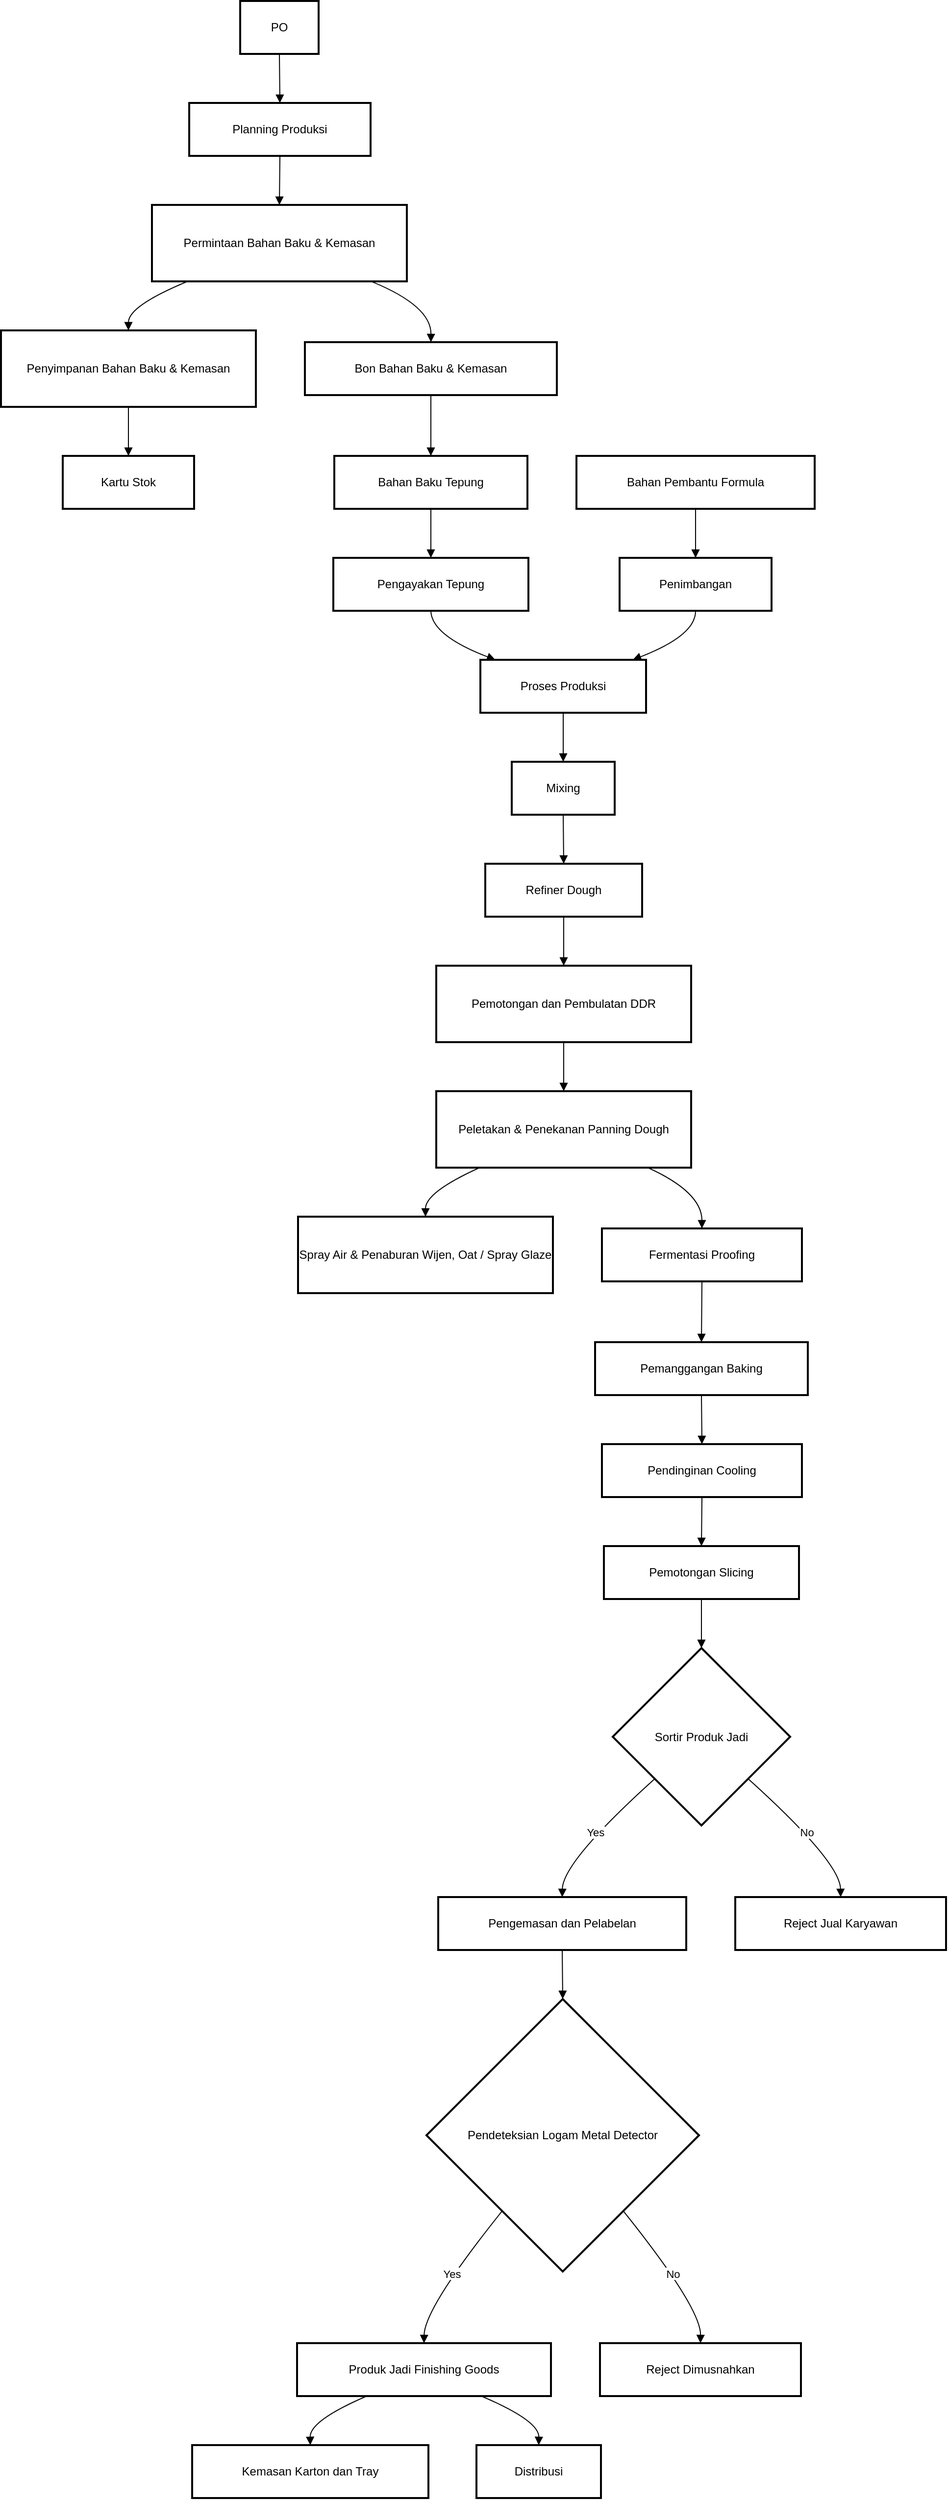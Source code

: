<mxfile version="26.2.9">
  <diagram name="Page-1" id="eMKyfUuXtEWbFmcIX-S9">
    <mxGraphModel dx="1627" dy="1106" grid="1" gridSize="10" guides="1" tooltips="1" connect="1" arrows="1" fold="1" page="1" pageScale="1" pageWidth="850" pageHeight="1100" math="0" shadow="0">
      <root>
        <mxCell id="0" />
        <mxCell id="1" parent="0" />
        <mxCell id="V4qpen_-_6Bv_9mfWIA8-1" value="PO" style="whiteSpace=wrap;strokeWidth=2;" vertex="1" parent="1">
          <mxGeometry x="264" y="20" width="80" height="54" as="geometry" />
        </mxCell>
        <mxCell id="V4qpen_-_6Bv_9mfWIA8-2" value="Planning Produksi" style="whiteSpace=wrap;strokeWidth=2;" vertex="1" parent="1">
          <mxGeometry x="212" y="124" width="185" height="54" as="geometry" />
        </mxCell>
        <mxCell id="V4qpen_-_6Bv_9mfWIA8-3" value="Permintaan Bahan Baku &amp; Kemasan" style="whiteSpace=wrap;strokeWidth=2;" vertex="1" parent="1">
          <mxGeometry x="174" y="228" width="260" height="78" as="geometry" />
        </mxCell>
        <mxCell id="V4qpen_-_6Bv_9mfWIA8-4" value="Bon Bahan Baku &amp; Kemasan" style="whiteSpace=wrap;strokeWidth=2;" vertex="1" parent="1">
          <mxGeometry x="330" y="368" width="257" height="54" as="geometry" />
        </mxCell>
        <mxCell id="V4qpen_-_6Bv_9mfWIA8-5" value="Penyimpanan Bahan Baku &amp; Kemasan" style="whiteSpace=wrap;strokeWidth=2;" vertex="1" parent="1">
          <mxGeometry x="20" y="356" width="260" height="78" as="geometry" />
        </mxCell>
        <mxCell id="V4qpen_-_6Bv_9mfWIA8-6" value="Kartu Stok" style="whiteSpace=wrap;strokeWidth=2;" vertex="1" parent="1">
          <mxGeometry x="83" y="484" width="134" height="54" as="geometry" />
        </mxCell>
        <mxCell id="V4qpen_-_6Bv_9mfWIA8-7" value="Bahan Baku Tepung" style="whiteSpace=wrap;strokeWidth=2;" vertex="1" parent="1">
          <mxGeometry x="360" y="484" width="197" height="54" as="geometry" />
        </mxCell>
        <mxCell id="V4qpen_-_6Bv_9mfWIA8-8" value="Pengayakan Tepung" style="whiteSpace=wrap;strokeWidth=2;" vertex="1" parent="1">
          <mxGeometry x="359" y="588" width="199" height="54" as="geometry" />
        </mxCell>
        <mxCell id="V4qpen_-_6Bv_9mfWIA8-9" value="Proses Produksi" style="whiteSpace=wrap;strokeWidth=2;" vertex="1" parent="1">
          <mxGeometry x="509" y="692" width="169" height="54" as="geometry" />
        </mxCell>
        <mxCell id="V4qpen_-_6Bv_9mfWIA8-10" value="Bahan Pembantu Formula" style="whiteSpace=wrap;strokeWidth=2;" vertex="1" parent="1">
          <mxGeometry x="607" y="484" width="243" height="54" as="geometry" />
        </mxCell>
        <mxCell id="V4qpen_-_6Bv_9mfWIA8-11" value="Penimbangan" style="whiteSpace=wrap;strokeWidth=2;" vertex="1" parent="1">
          <mxGeometry x="651" y="588" width="155" height="54" as="geometry" />
        </mxCell>
        <mxCell id="V4qpen_-_6Bv_9mfWIA8-12" value="Mixing" style="whiteSpace=wrap;strokeWidth=2;" vertex="1" parent="1">
          <mxGeometry x="541" y="796" width="105" height="54" as="geometry" />
        </mxCell>
        <mxCell id="V4qpen_-_6Bv_9mfWIA8-13" value="Refiner Dough" style="whiteSpace=wrap;strokeWidth=2;" vertex="1" parent="1">
          <mxGeometry x="514" y="900" width="160" height="54" as="geometry" />
        </mxCell>
        <mxCell id="V4qpen_-_6Bv_9mfWIA8-14" value="Pemotongan dan Pembulatan DDR" style="whiteSpace=wrap;strokeWidth=2;" vertex="1" parent="1">
          <mxGeometry x="464" y="1004" width="260" height="78" as="geometry" />
        </mxCell>
        <mxCell id="V4qpen_-_6Bv_9mfWIA8-15" value="Peletakan &amp; Penekanan Panning Dough" style="whiteSpace=wrap;strokeWidth=2;" vertex="1" parent="1">
          <mxGeometry x="464" y="1132" width="260" height="78" as="geometry" />
        </mxCell>
        <mxCell id="V4qpen_-_6Bv_9mfWIA8-16" value="Spray Air &amp; Penaburan Wijen, Oat / Spray Glaze" style="whiteSpace=wrap;strokeWidth=2;" vertex="1" parent="1">
          <mxGeometry x="323" y="1260" width="260" height="78" as="geometry" />
        </mxCell>
        <mxCell id="V4qpen_-_6Bv_9mfWIA8-17" value="Fermentasi Proofing" style="whiteSpace=wrap;strokeWidth=2;" vertex="1" parent="1">
          <mxGeometry x="633" y="1272" width="204" height="54" as="geometry" />
        </mxCell>
        <mxCell id="V4qpen_-_6Bv_9mfWIA8-18" value="Pemanggangan Baking" style="whiteSpace=wrap;strokeWidth=2;" vertex="1" parent="1">
          <mxGeometry x="626" y="1388" width="217" height="54" as="geometry" />
        </mxCell>
        <mxCell id="V4qpen_-_6Bv_9mfWIA8-19" value="Pendinginan Cooling" style="whiteSpace=wrap;strokeWidth=2;" vertex="1" parent="1">
          <mxGeometry x="633" y="1492" width="204" height="54" as="geometry" />
        </mxCell>
        <mxCell id="V4qpen_-_6Bv_9mfWIA8-20" value="Pemotongan Slicing" style="whiteSpace=wrap;strokeWidth=2;" vertex="1" parent="1">
          <mxGeometry x="635" y="1596" width="199" height="54" as="geometry" />
        </mxCell>
        <mxCell id="V4qpen_-_6Bv_9mfWIA8-21" value="Sortir Produk Jadi" style="rhombus;strokeWidth=2;whiteSpace=wrap;" vertex="1" parent="1">
          <mxGeometry x="644" y="1700" width="181" height="181" as="geometry" />
        </mxCell>
        <mxCell id="V4qpen_-_6Bv_9mfWIA8-22" value="Pengemasan dan Pelabelan" style="whiteSpace=wrap;strokeWidth=2;" vertex="1" parent="1">
          <mxGeometry x="466" y="1954" width="253" height="54" as="geometry" />
        </mxCell>
        <mxCell id="V4qpen_-_6Bv_9mfWIA8-23" value="Reject Jual Karyawan" style="whiteSpace=wrap;strokeWidth=2;" vertex="1" parent="1">
          <mxGeometry x="769" y="1954" width="215" height="54" as="geometry" />
        </mxCell>
        <mxCell id="V4qpen_-_6Bv_9mfWIA8-24" value="Pendeteksian Logam Metal Detector" style="rhombus;strokeWidth=2;whiteSpace=wrap;" vertex="1" parent="1">
          <mxGeometry x="454" y="2058" width="278" height="278" as="geometry" />
        </mxCell>
        <mxCell id="V4qpen_-_6Bv_9mfWIA8-25" value="Produk Jadi Finishing Goods" style="whiteSpace=wrap;strokeWidth=2;" vertex="1" parent="1">
          <mxGeometry x="322" y="2409" width="259" height="54" as="geometry" />
        </mxCell>
        <mxCell id="V4qpen_-_6Bv_9mfWIA8-26" value="Reject Dimusnahkan" style="whiteSpace=wrap;strokeWidth=2;" vertex="1" parent="1">
          <mxGeometry x="631" y="2409" width="205" height="54" as="geometry" />
        </mxCell>
        <mxCell id="V4qpen_-_6Bv_9mfWIA8-27" value="Kemasan Karton dan Tray" style="whiteSpace=wrap;strokeWidth=2;" vertex="1" parent="1">
          <mxGeometry x="215" y="2513" width="241" height="54" as="geometry" />
        </mxCell>
        <mxCell id="V4qpen_-_6Bv_9mfWIA8-28" value="Distribusi" style="whiteSpace=wrap;strokeWidth=2;" vertex="1" parent="1">
          <mxGeometry x="505" y="2513" width="127" height="54" as="geometry" />
        </mxCell>
        <mxCell id="V4qpen_-_6Bv_9mfWIA8-29" value="" style="curved=1;startArrow=none;endArrow=block;exitX=0.5;exitY=1;entryX=0.5;entryY=0;rounded=0;" edge="1" parent="1" source="V4qpen_-_6Bv_9mfWIA8-1" target="V4qpen_-_6Bv_9mfWIA8-2">
          <mxGeometry relative="1" as="geometry">
            <Array as="points" />
          </mxGeometry>
        </mxCell>
        <mxCell id="V4qpen_-_6Bv_9mfWIA8-30" value="" style="curved=1;startArrow=none;endArrow=block;exitX=0.5;exitY=1;entryX=0.5;entryY=0;rounded=0;" edge="1" parent="1" source="V4qpen_-_6Bv_9mfWIA8-2" target="V4qpen_-_6Bv_9mfWIA8-3">
          <mxGeometry relative="1" as="geometry">
            <Array as="points" />
          </mxGeometry>
        </mxCell>
        <mxCell id="V4qpen_-_6Bv_9mfWIA8-31" value="" style="curved=1;startArrow=none;endArrow=block;exitX=0.86;exitY=1;entryX=0.5;entryY=0;rounded=0;" edge="1" parent="1" source="V4qpen_-_6Bv_9mfWIA8-3" target="V4qpen_-_6Bv_9mfWIA8-4">
          <mxGeometry relative="1" as="geometry">
            <Array as="points">
              <mxPoint x="459" y="331" />
            </Array>
          </mxGeometry>
        </mxCell>
        <mxCell id="V4qpen_-_6Bv_9mfWIA8-32" value="" style="curved=1;startArrow=none;endArrow=block;exitX=0.14;exitY=1;entryX=0.5;entryY=0;rounded=0;" edge="1" parent="1" source="V4qpen_-_6Bv_9mfWIA8-3" target="V4qpen_-_6Bv_9mfWIA8-5">
          <mxGeometry relative="1" as="geometry">
            <Array as="points">
              <mxPoint x="150" y="331" />
            </Array>
          </mxGeometry>
        </mxCell>
        <mxCell id="V4qpen_-_6Bv_9mfWIA8-33" value="" style="curved=1;startArrow=none;endArrow=block;exitX=0.5;exitY=1;entryX=0.5;entryY=0;rounded=0;" edge="1" parent="1" source="V4qpen_-_6Bv_9mfWIA8-5" target="V4qpen_-_6Bv_9mfWIA8-6">
          <mxGeometry relative="1" as="geometry">
            <Array as="points" />
          </mxGeometry>
        </mxCell>
        <mxCell id="V4qpen_-_6Bv_9mfWIA8-34" value="" style="curved=1;startArrow=none;endArrow=block;exitX=0.5;exitY=1;entryX=0.5;entryY=0;rounded=0;" edge="1" parent="1" source="V4qpen_-_6Bv_9mfWIA8-4" target="V4qpen_-_6Bv_9mfWIA8-7">
          <mxGeometry relative="1" as="geometry">
            <Array as="points" />
          </mxGeometry>
        </mxCell>
        <mxCell id="V4qpen_-_6Bv_9mfWIA8-35" value="" style="curved=1;startArrow=none;endArrow=block;exitX=0.5;exitY=1;entryX=0.5;entryY=0;rounded=0;" edge="1" parent="1" source="V4qpen_-_6Bv_9mfWIA8-7" target="V4qpen_-_6Bv_9mfWIA8-8">
          <mxGeometry relative="1" as="geometry">
            <Array as="points" />
          </mxGeometry>
        </mxCell>
        <mxCell id="V4qpen_-_6Bv_9mfWIA8-36" value="" style="curved=1;startArrow=none;endArrow=block;exitX=0.5;exitY=1;entryX=0.09;entryY=0;rounded=0;" edge="1" parent="1" source="V4qpen_-_6Bv_9mfWIA8-8" target="V4qpen_-_6Bv_9mfWIA8-9">
          <mxGeometry relative="1" as="geometry">
            <Array as="points">
              <mxPoint x="459" y="667" />
            </Array>
          </mxGeometry>
        </mxCell>
        <mxCell id="V4qpen_-_6Bv_9mfWIA8-37" value="" style="curved=1;startArrow=none;endArrow=block;exitX=0.5;exitY=1;entryX=0.5;entryY=0;rounded=0;" edge="1" parent="1" source="V4qpen_-_6Bv_9mfWIA8-10" target="V4qpen_-_6Bv_9mfWIA8-11">
          <mxGeometry relative="1" as="geometry">
            <Array as="points" />
          </mxGeometry>
        </mxCell>
        <mxCell id="V4qpen_-_6Bv_9mfWIA8-38" value="" style="curved=1;startArrow=none;endArrow=block;exitX=0.5;exitY=1;entryX=0.92;entryY=0;rounded=0;" edge="1" parent="1" source="V4qpen_-_6Bv_9mfWIA8-11" target="V4qpen_-_6Bv_9mfWIA8-9">
          <mxGeometry relative="1" as="geometry">
            <Array as="points">
              <mxPoint x="729" y="667" />
            </Array>
          </mxGeometry>
        </mxCell>
        <mxCell id="V4qpen_-_6Bv_9mfWIA8-39" value="" style="curved=1;startArrow=none;endArrow=block;exitX=0.5;exitY=1;entryX=0.5;entryY=0;rounded=0;" edge="1" parent="1" source="V4qpen_-_6Bv_9mfWIA8-9" target="V4qpen_-_6Bv_9mfWIA8-12">
          <mxGeometry relative="1" as="geometry">
            <Array as="points" />
          </mxGeometry>
        </mxCell>
        <mxCell id="V4qpen_-_6Bv_9mfWIA8-40" value="" style="curved=1;startArrow=none;endArrow=block;exitX=0.5;exitY=1;entryX=0.5;entryY=0;rounded=0;" edge="1" parent="1" source="V4qpen_-_6Bv_9mfWIA8-12" target="V4qpen_-_6Bv_9mfWIA8-13">
          <mxGeometry relative="1" as="geometry">
            <Array as="points" />
          </mxGeometry>
        </mxCell>
        <mxCell id="V4qpen_-_6Bv_9mfWIA8-41" value="" style="curved=1;startArrow=none;endArrow=block;exitX=0.5;exitY=1;entryX=0.5;entryY=0;rounded=0;" edge="1" parent="1" source="V4qpen_-_6Bv_9mfWIA8-13" target="V4qpen_-_6Bv_9mfWIA8-14">
          <mxGeometry relative="1" as="geometry">
            <Array as="points" />
          </mxGeometry>
        </mxCell>
        <mxCell id="V4qpen_-_6Bv_9mfWIA8-42" value="" style="curved=1;startArrow=none;endArrow=block;exitX=0.5;exitY=1;entryX=0.5;entryY=0;rounded=0;" edge="1" parent="1" source="V4qpen_-_6Bv_9mfWIA8-14" target="V4qpen_-_6Bv_9mfWIA8-15">
          <mxGeometry relative="1" as="geometry">
            <Array as="points" />
          </mxGeometry>
        </mxCell>
        <mxCell id="V4qpen_-_6Bv_9mfWIA8-43" value="" style="curved=1;startArrow=none;endArrow=block;exitX=0.17;exitY=1;entryX=0.5;entryY=0;rounded=0;" edge="1" parent="1" source="V4qpen_-_6Bv_9mfWIA8-15" target="V4qpen_-_6Bv_9mfWIA8-16">
          <mxGeometry relative="1" as="geometry">
            <Array as="points">
              <mxPoint x="453" y="1235" />
            </Array>
          </mxGeometry>
        </mxCell>
        <mxCell id="V4qpen_-_6Bv_9mfWIA8-44" value="" style="curved=1;startArrow=none;endArrow=block;exitX=0.83;exitY=1;entryX=0.5;entryY=0;rounded=0;" edge="1" parent="1" source="V4qpen_-_6Bv_9mfWIA8-15" target="V4qpen_-_6Bv_9mfWIA8-17">
          <mxGeometry relative="1" as="geometry">
            <Array as="points">
              <mxPoint x="735" y="1235" />
            </Array>
          </mxGeometry>
        </mxCell>
        <mxCell id="V4qpen_-_6Bv_9mfWIA8-45" value="" style="curved=1;startArrow=none;endArrow=block;exitX=0.5;exitY=1;entryX=0.5;entryY=0;rounded=0;" edge="1" parent="1" source="V4qpen_-_6Bv_9mfWIA8-17" target="V4qpen_-_6Bv_9mfWIA8-18">
          <mxGeometry relative="1" as="geometry">
            <Array as="points" />
          </mxGeometry>
        </mxCell>
        <mxCell id="V4qpen_-_6Bv_9mfWIA8-46" value="" style="curved=1;startArrow=none;endArrow=block;exitX=0.5;exitY=1;entryX=0.5;entryY=0;rounded=0;" edge="1" parent="1" source="V4qpen_-_6Bv_9mfWIA8-18" target="V4qpen_-_6Bv_9mfWIA8-19">
          <mxGeometry relative="1" as="geometry">
            <Array as="points" />
          </mxGeometry>
        </mxCell>
        <mxCell id="V4qpen_-_6Bv_9mfWIA8-47" value="" style="curved=1;startArrow=none;endArrow=block;exitX=0.5;exitY=1;entryX=0.5;entryY=0;rounded=0;" edge="1" parent="1" source="V4qpen_-_6Bv_9mfWIA8-19" target="V4qpen_-_6Bv_9mfWIA8-20">
          <mxGeometry relative="1" as="geometry">
            <Array as="points" />
          </mxGeometry>
        </mxCell>
        <mxCell id="V4qpen_-_6Bv_9mfWIA8-48" value="" style="curved=1;startArrow=none;endArrow=block;exitX=0.5;exitY=1;entryX=0.5;entryY=0;rounded=0;" edge="1" parent="1" source="V4qpen_-_6Bv_9mfWIA8-20" target="V4qpen_-_6Bv_9mfWIA8-21">
          <mxGeometry relative="1" as="geometry">
            <Array as="points" />
          </mxGeometry>
        </mxCell>
        <mxCell id="V4qpen_-_6Bv_9mfWIA8-49" value="Yes" style="curved=1;startArrow=none;endArrow=block;exitX=0;exitY=0.95;entryX=0.5;entryY=0.01;rounded=0;" edge="1" parent="1" source="V4qpen_-_6Bv_9mfWIA8-21" target="V4qpen_-_6Bv_9mfWIA8-22">
          <mxGeometry relative="1" as="geometry">
            <Array as="points">
              <mxPoint x="593" y="1918" />
            </Array>
          </mxGeometry>
        </mxCell>
        <mxCell id="V4qpen_-_6Bv_9mfWIA8-50" value="No" style="curved=1;startArrow=none;endArrow=block;exitX=1;exitY=0.95;entryX=0.5;entryY=0.01;rounded=0;" edge="1" parent="1" source="V4qpen_-_6Bv_9mfWIA8-21" target="V4qpen_-_6Bv_9mfWIA8-23">
          <mxGeometry relative="1" as="geometry">
            <Array as="points">
              <mxPoint x="876" y="1918" />
            </Array>
          </mxGeometry>
        </mxCell>
        <mxCell id="V4qpen_-_6Bv_9mfWIA8-51" value="" style="curved=1;startArrow=none;endArrow=block;exitX=0.5;exitY=1.01;entryX=0.5;entryY=0;rounded=0;" edge="1" parent="1" source="V4qpen_-_6Bv_9mfWIA8-22" target="V4qpen_-_6Bv_9mfWIA8-24">
          <mxGeometry relative="1" as="geometry">
            <Array as="points" />
          </mxGeometry>
        </mxCell>
        <mxCell id="V4qpen_-_6Bv_9mfWIA8-52" value="Yes" style="curved=1;startArrow=none;endArrow=block;exitX=0.1;exitY=1;entryX=0.5;entryY=0.01;rounded=0;" edge="1" parent="1" source="V4qpen_-_6Bv_9mfWIA8-24" target="V4qpen_-_6Bv_9mfWIA8-25">
          <mxGeometry relative="1" as="geometry">
            <Array as="points">
              <mxPoint x="452" y="2373" />
            </Array>
          </mxGeometry>
        </mxCell>
        <mxCell id="V4qpen_-_6Bv_9mfWIA8-53" value="No" style="curved=1;startArrow=none;endArrow=block;exitX=0.9;exitY=1;entryX=0.5;entryY=0.01;rounded=0;" edge="1" parent="1" source="V4qpen_-_6Bv_9mfWIA8-24" target="V4qpen_-_6Bv_9mfWIA8-26">
          <mxGeometry relative="1" as="geometry">
            <Array as="points">
              <mxPoint x="734" y="2373" />
            </Array>
          </mxGeometry>
        </mxCell>
        <mxCell id="V4qpen_-_6Bv_9mfWIA8-54" value="" style="curved=1;startArrow=none;endArrow=block;exitX=0.27;exitY=1.01;entryX=0.5;entryY=0.01;rounded=0;" edge="1" parent="1" source="V4qpen_-_6Bv_9mfWIA8-25" target="V4qpen_-_6Bv_9mfWIA8-27">
          <mxGeometry relative="1" as="geometry">
            <Array as="points">
              <mxPoint x="335" y="2488" />
            </Array>
          </mxGeometry>
        </mxCell>
        <mxCell id="V4qpen_-_6Bv_9mfWIA8-55" value="" style="curved=1;startArrow=none;endArrow=block;exitX=0.73;exitY=1.01;entryX=0.5;entryY=0.01;rounded=0;" edge="1" parent="1" source="V4qpen_-_6Bv_9mfWIA8-25" target="V4qpen_-_6Bv_9mfWIA8-28">
          <mxGeometry relative="1" as="geometry">
            <Array as="points">
              <mxPoint x="569" y="2488" />
            </Array>
          </mxGeometry>
        </mxCell>
      </root>
    </mxGraphModel>
  </diagram>
</mxfile>
